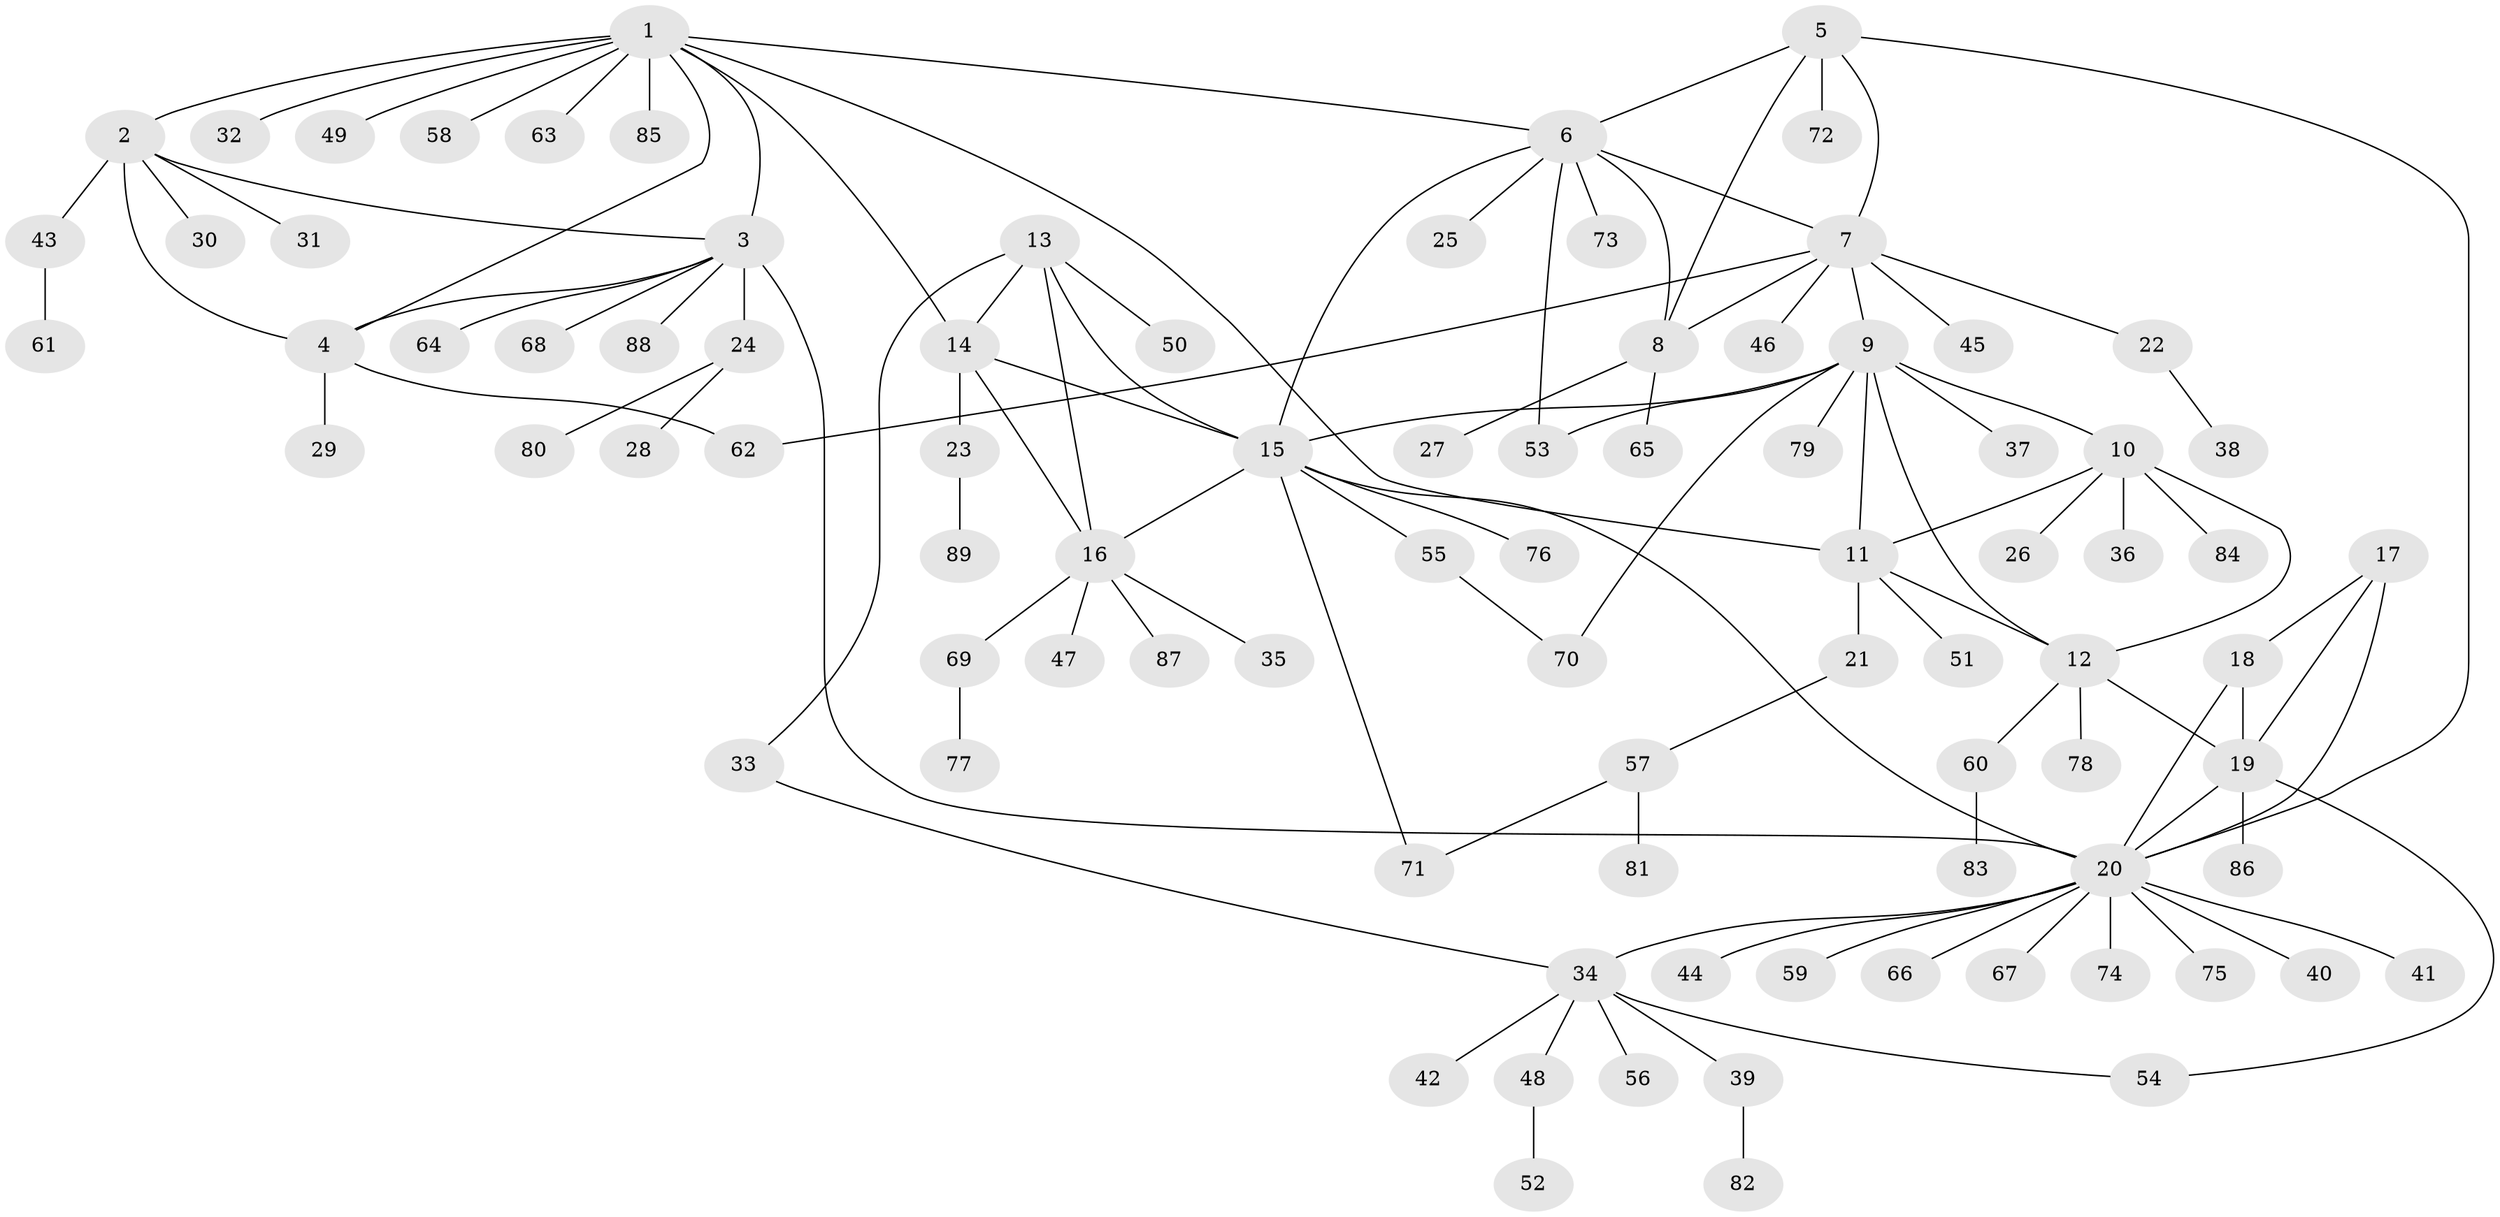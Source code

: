 // coarse degree distribution, {10: 0.015873015873015872, 5: 0.07936507936507936, 7: 0.047619047619047616, 4: 0.06349206349206349, 8: 0.031746031746031744, 6: 0.031746031746031744, 13: 0.015873015873015872, 3: 0.031746031746031744, 2: 0.15873015873015872, 1: 0.5238095238095238}
// Generated by graph-tools (version 1.1) at 2025/52/03/04/25 22:52:45]
// undirected, 89 vertices, 115 edges
graph export_dot {
  node [color=gray90,style=filled];
  1;
  2;
  3;
  4;
  5;
  6;
  7;
  8;
  9;
  10;
  11;
  12;
  13;
  14;
  15;
  16;
  17;
  18;
  19;
  20;
  21;
  22;
  23;
  24;
  25;
  26;
  27;
  28;
  29;
  30;
  31;
  32;
  33;
  34;
  35;
  36;
  37;
  38;
  39;
  40;
  41;
  42;
  43;
  44;
  45;
  46;
  47;
  48;
  49;
  50;
  51;
  52;
  53;
  54;
  55;
  56;
  57;
  58;
  59;
  60;
  61;
  62;
  63;
  64;
  65;
  66;
  67;
  68;
  69;
  70;
  71;
  72;
  73;
  74;
  75;
  76;
  77;
  78;
  79;
  80;
  81;
  82;
  83;
  84;
  85;
  86;
  87;
  88;
  89;
  1 -- 2;
  1 -- 3;
  1 -- 4;
  1 -- 6;
  1 -- 11;
  1 -- 14;
  1 -- 32;
  1 -- 49;
  1 -- 58;
  1 -- 63;
  1 -- 85;
  2 -- 3;
  2 -- 4;
  2 -- 30;
  2 -- 31;
  2 -- 43;
  3 -- 4;
  3 -- 20;
  3 -- 24;
  3 -- 64;
  3 -- 68;
  3 -- 88;
  4 -- 29;
  4 -- 62;
  5 -- 6;
  5 -- 7;
  5 -- 8;
  5 -- 20;
  5 -- 72;
  6 -- 7;
  6 -- 8;
  6 -- 15;
  6 -- 25;
  6 -- 53;
  6 -- 73;
  7 -- 8;
  7 -- 9;
  7 -- 22;
  7 -- 45;
  7 -- 46;
  7 -- 62;
  8 -- 27;
  8 -- 65;
  9 -- 10;
  9 -- 11;
  9 -- 12;
  9 -- 15;
  9 -- 37;
  9 -- 53;
  9 -- 70;
  9 -- 79;
  10 -- 11;
  10 -- 12;
  10 -- 26;
  10 -- 36;
  10 -- 84;
  11 -- 12;
  11 -- 21;
  11 -- 51;
  12 -- 19;
  12 -- 60;
  12 -- 78;
  13 -- 14;
  13 -- 15;
  13 -- 16;
  13 -- 33;
  13 -- 50;
  14 -- 15;
  14 -- 16;
  14 -- 23;
  15 -- 16;
  15 -- 20;
  15 -- 55;
  15 -- 71;
  15 -- 76;
  16 -- 35;
  16 -- 47;
  16 -- 69;
  16 -- 87;
  17 -- 18;
  17 -- 19;
  17 -- 20;
  18 -- 19;
  18 -- 20;
  19 -- 20;
  19 -- 54;
  19 -- 86;
  20 -- 34;
  20 -- 40;
  20 -- 41;
  20 -- 44;
  20 -- 59;
  20 -- 66;
  20 -- 67;
  20 -- 74;
  20 -- 75;
  21 -- 57;
  22 -- 38;
  23 -- 89;
  24 -- 28;
  24 -- 80;
  33 -- 34;
  34 -- 39;
  34 -- 42;
  34 -- 48;
  34 -- 54;
  34 -- 56;
  39 -- 82;
  43 -- 61;
  48 -- 52;
  55 -- 70;
  57 -- 71;
  57 -- 81;
  60 -- 83;
  69 -- 77;
}

